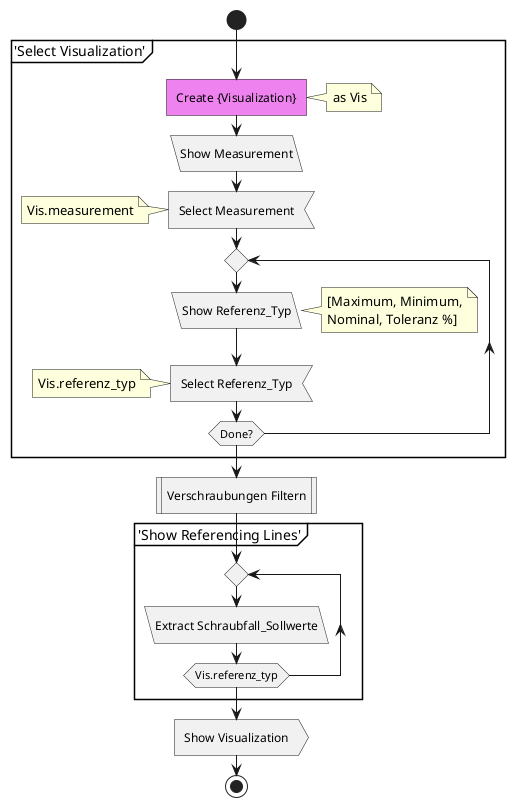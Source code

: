 @startuml "Schraubergebnisse einsehen"
start
    group 'Select Visualization'
        #Violet:Create {Visualization}; <<task>>
        note right: as Vis
        :Show Measurement; <<load>>
        :Select Measurement; <<input>>
        note: Vis.measurement
        repeat
            :Show Referenz_Typ; <<load>>
            note right: [Maximum, Minimum,\nNominal, Toleranz %]
            :Select Referenz_Typ; <<input>>
            note: Vis.referenz_typ
        repeat while (Done?)
    end group 
    :Verschraubungen Filtern; <<procedure>>
    group 'Show Referencing Lines'
        repeat
            :Extract Schraubfall_Sollwerte; <<load>>
        repeat while (Vis.referenz_typ) 
    end group
    :Show Visualization; <<output>>
stop
@enduml